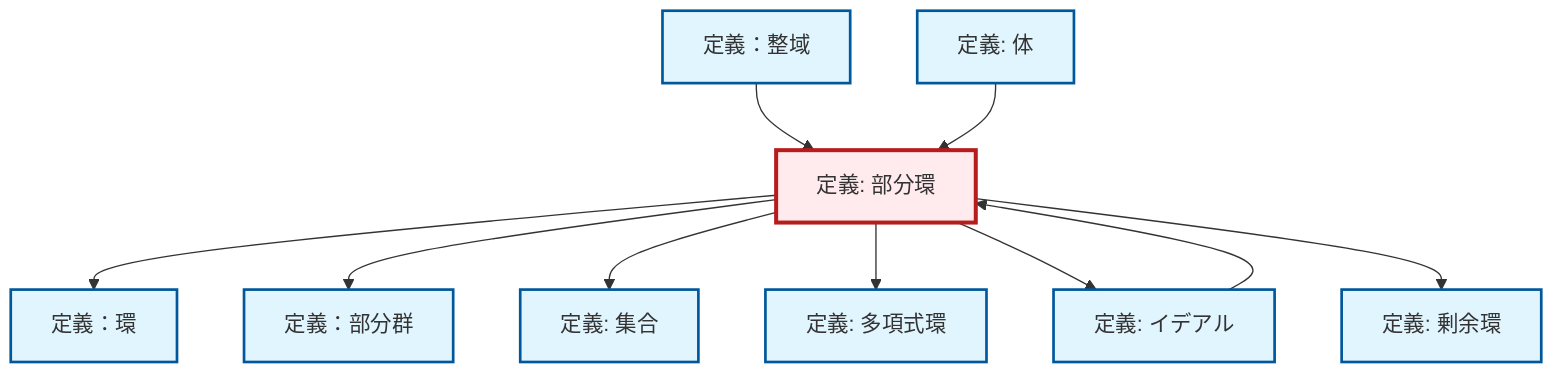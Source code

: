 graph TD
    classDef definition fill:#e1f5fe,stroke:#01579b,stroke-width:2px
    classDef theorem fill:#f3e5f5,stroke:#4a148c,stroke-width:2px
    classDef axiom fill:#fff3e0,stroke:#e65100,stroke-width:2px
    classDef example fill:#e8f5e9,stroke:#1b5e20,stroke-width:2px
    classDef current fill:#ffebee,stroke:#b71c1c,stroke-width:3px
    def-subgroup["定義：部分群"]:::definition
    def-quotient-ring["定義: 剰余環"]:::definition
    def-set["定義: 集合"]:::definition
    def-field["定義: 体"]:::definition
    def-integral-domain["定義：整域"]:::definition
    def-ideal["定義: イデアル"]:::definition
    def-polynomial-ring["定義: 多項式環"]:::definition
    def-subring["定義: 部分環"]:::definition
    def-ring["定義：環"]:::definition
    def-subring --> def-ring
    def-integral-domain --> def-subring
    def-field --> def-subring
    def-subring --> def-subgroup
    def-subring --> def-set
    def-subring --> def-polynomial-ring
    def-subring --> def-ideal
    def-ideal --> def-subring
    def-subring --> def-quotient-ring
    class def-subring current